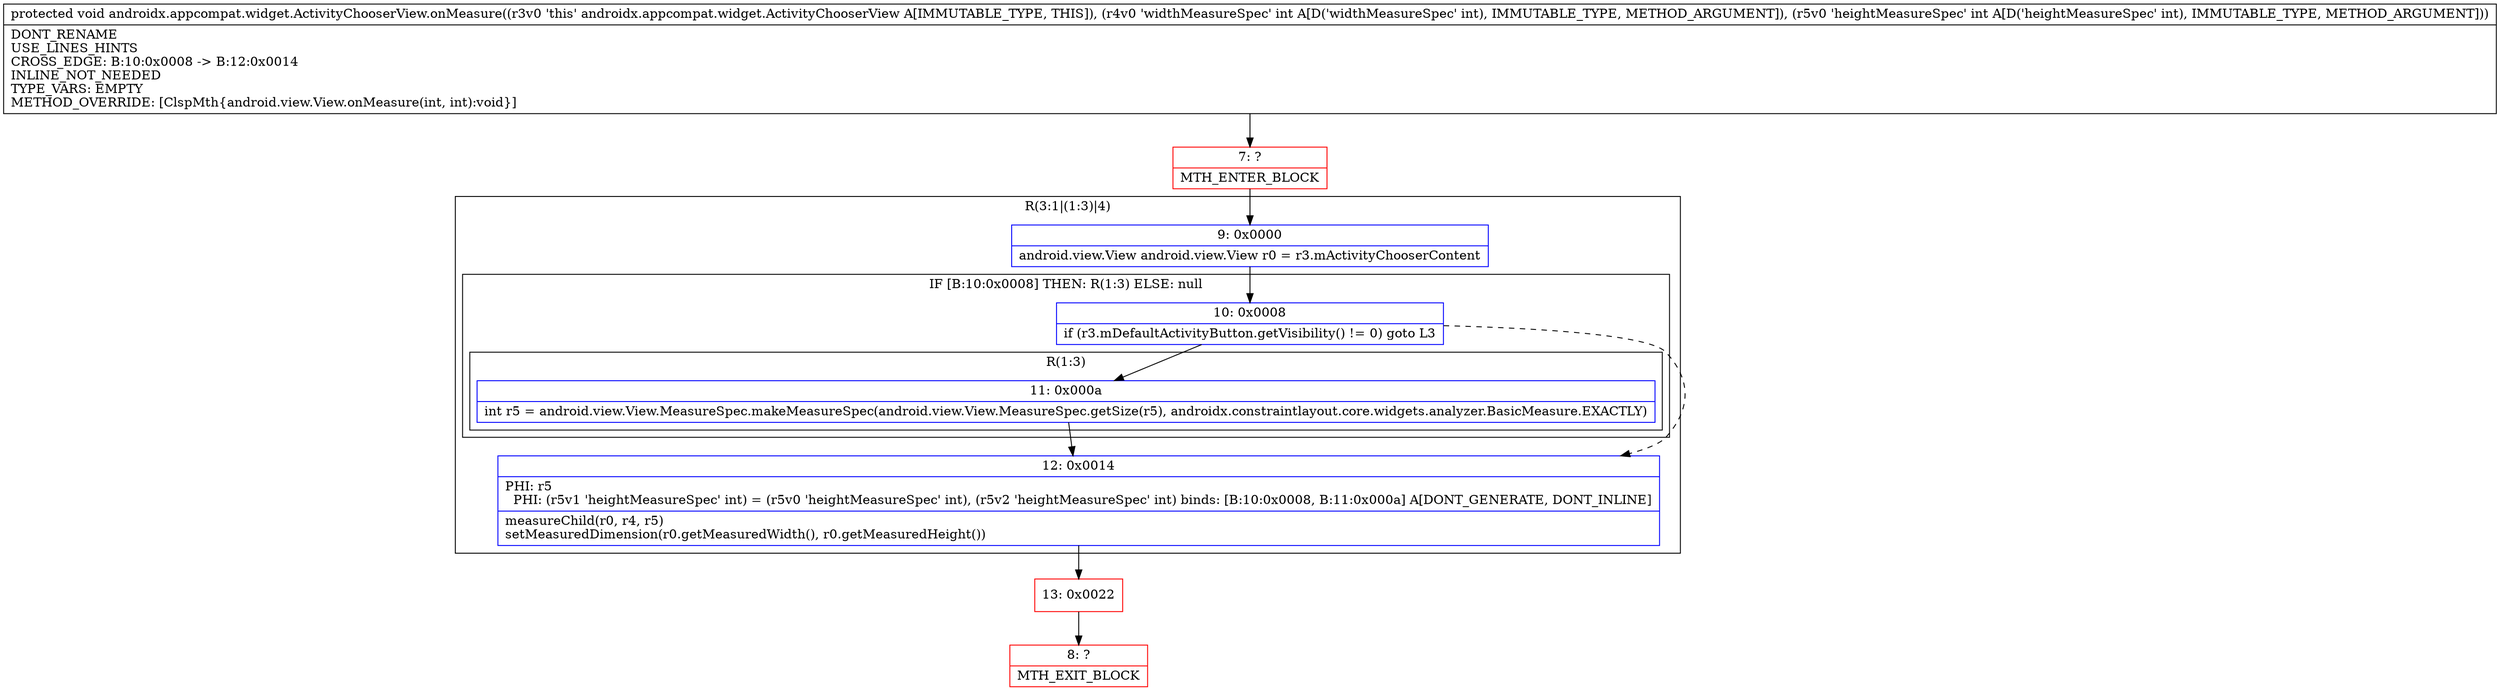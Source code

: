 digraph "CFG forandroidx.appcompat.widget.ActivityChooserView.onMeasure(II)V" {
subgraph cluster_Region_558584688 {
label = "R(3:1|(1:3)|4)";
node [shape=record,color=blue];
Node_9 [shape=record,label="{9\:\ 0x0000|android.view.View android.view.View r0 = r3.mActivityChooserContent\l}"];
subgraph cluster_IfRegion_1782530117 {
label = "IF [B:10:0x0008] THEN: R(1:3) ELSE: null";
node [shape=record,color=blue];
Node_10 [shape=record,label="{10\:\ 0x0008|if (r3.mDefaultActivityButton.getVisibility() != 0) goto L3\l}"];
subgraph cluster_Region_295573472 {
label = "R(1:3)";
node [shape=record,color=blue];
Node_11 [shape=record,label="{11\:\ 0x000a|int r5 = android.view.View.MeasureSpec.makeMeasureSpec(android.view.View.MeasureSpec.getSize(r5), androidx.constraintlayout.core.widgets.analyzer.BasicMeasure.EXACTLY)\l}"];
}
}
Node_12 [shape=record,label="{12\:\ 0x0014|PHI: r5 \l  PHI: (r5v1 'heightMeasureSpec' int) = (r5v0 'heightMeasureSpec' int), (r5v2 'heightMeasureSpec' int) binds: [B:10:0x0008, B:11:0x000a] A[DONT_GENERATE, DONT_INLINE]\l|measureChild(r0, r4, r5)\lsetMeasuredDimension(r0.getMeasuredWidth(), r0.getMeasuredHeight())\l}"];
}
Node_7 [shape=record,color=red,label="{7\:\ ?|MTH_ENTER_BLOCK\l}"];
Node_13 [shape=record,color=red,label="{13\:\ 0x0022}"];
Node_8 [shape=record,color=red,label="{8\:\ ?|MTH_EXIT_BLOCK\l}"];
MethodNode[shape=record,label="{protected void androidx.appcompat.widget.ActivityChooserView.onMeasure((r3v0 'this' androidx.appcompat.widget.ActivityChooserView A[IMMUTABLE_TYPE, THIS]), (r4v0 'widthMeasureSpec' int A[D('widthMeasureSpec' int), IMMUTABLE_TYPE, METHOD_ARGUMENT]), (r5v0 'heightMeasureSpec' int A[D('heightMeasureSpec' int), IMMUTABLE_TYPE, METHOD_ARGUMENT]))  | DONT_RENAME\lUSE_LINES_HINTS\lCROSS_EDGE: B:10:0x0008 \-\> B:12:0x0014\lINLINE_NOT_NEEDED\lTYPE_VARS: EMPTY\lMETHOD_OVERRIDE: [ClspMth\{android.view.View.onMeasure(int, int):void\}]\l}"];
MethodNode -> Node_7;Node_9 -> Node_10;
Node_10 -> Node_11;
Node_10 -> Node_12[style=dashed];
Node_11 -> Node_12;
Node_12 -> Node_13;
Node_7 -> Node_9;
Node_13 -> Node_8;
}

